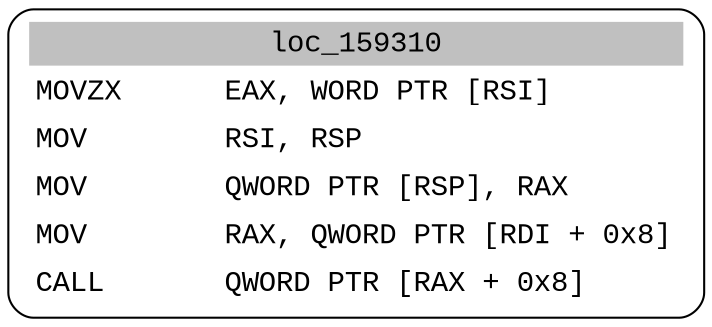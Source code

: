 digraph asm_graph {
1941 [
shape="Mrecord" fontname="Courier New"label =<<table border="0" cellborder="0" cellpadding="3"><tr><td align="center" colspan="2" bgcolor="grey">loc_159310</td></tr><tr><td align="left">MOVZX      EAX, WORD PTR [RSI]</td></tr><tr><td align="left">MOV        RSI, RSP</td></tr><tr><td align="left">MOV        QWORD PTR [RSP], RAX</td></tr><tr><td align="left">MOV        RAX, QWORD PTR [RDI + 0x8]</td></tr><tr><td align="left">CALL       QWORD PTR [RAX + 0x8]</td></tr></table>> ];
}